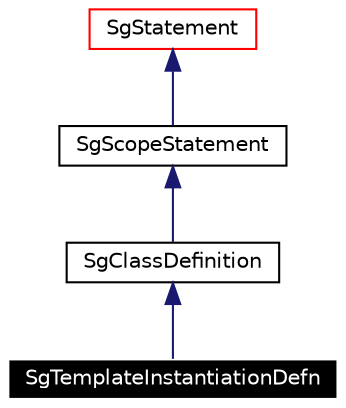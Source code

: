 digraph G
{
  edge [fontname="Helvetica",fontsize=10,labelfontname="Helvetica",labelfontsize=10];
  node [fontname="Helvetica",fontsize=10,shape=record];
  Node1 [label="SgTemplateInstantiationDefn",height=0.2,width=0.4,color="white", fillcolor="black", style="filled" fontcolor="white"];
  Node2 -> Node1 [dir=back,color="midnightblue",fontsize=10,style="solid",fontname="Helvetica"];
  Node2 [label="SgClassDefinition",height=0.2,width=0.4,color="black",URL="$classSgClassDefinition.html"];
  Node3 -> Node2 [dir=back,color="midnightblue",fontsize=10,style="solid",fontname="Helvetica"];
  Node3 [label="SgScopeStatement",height=0.2,width=0.4,color="black",URL="$classSgScopeStatement.html"];
  Node4 -> Node3 [dir=back,color="midnightblue",fontsize=10,style="solid",fontname="Helvetica"];
  Node4 [label="SgStatement",height=0.2,width=0.4,color="red",URL="$classSgStatement.html"];
}
